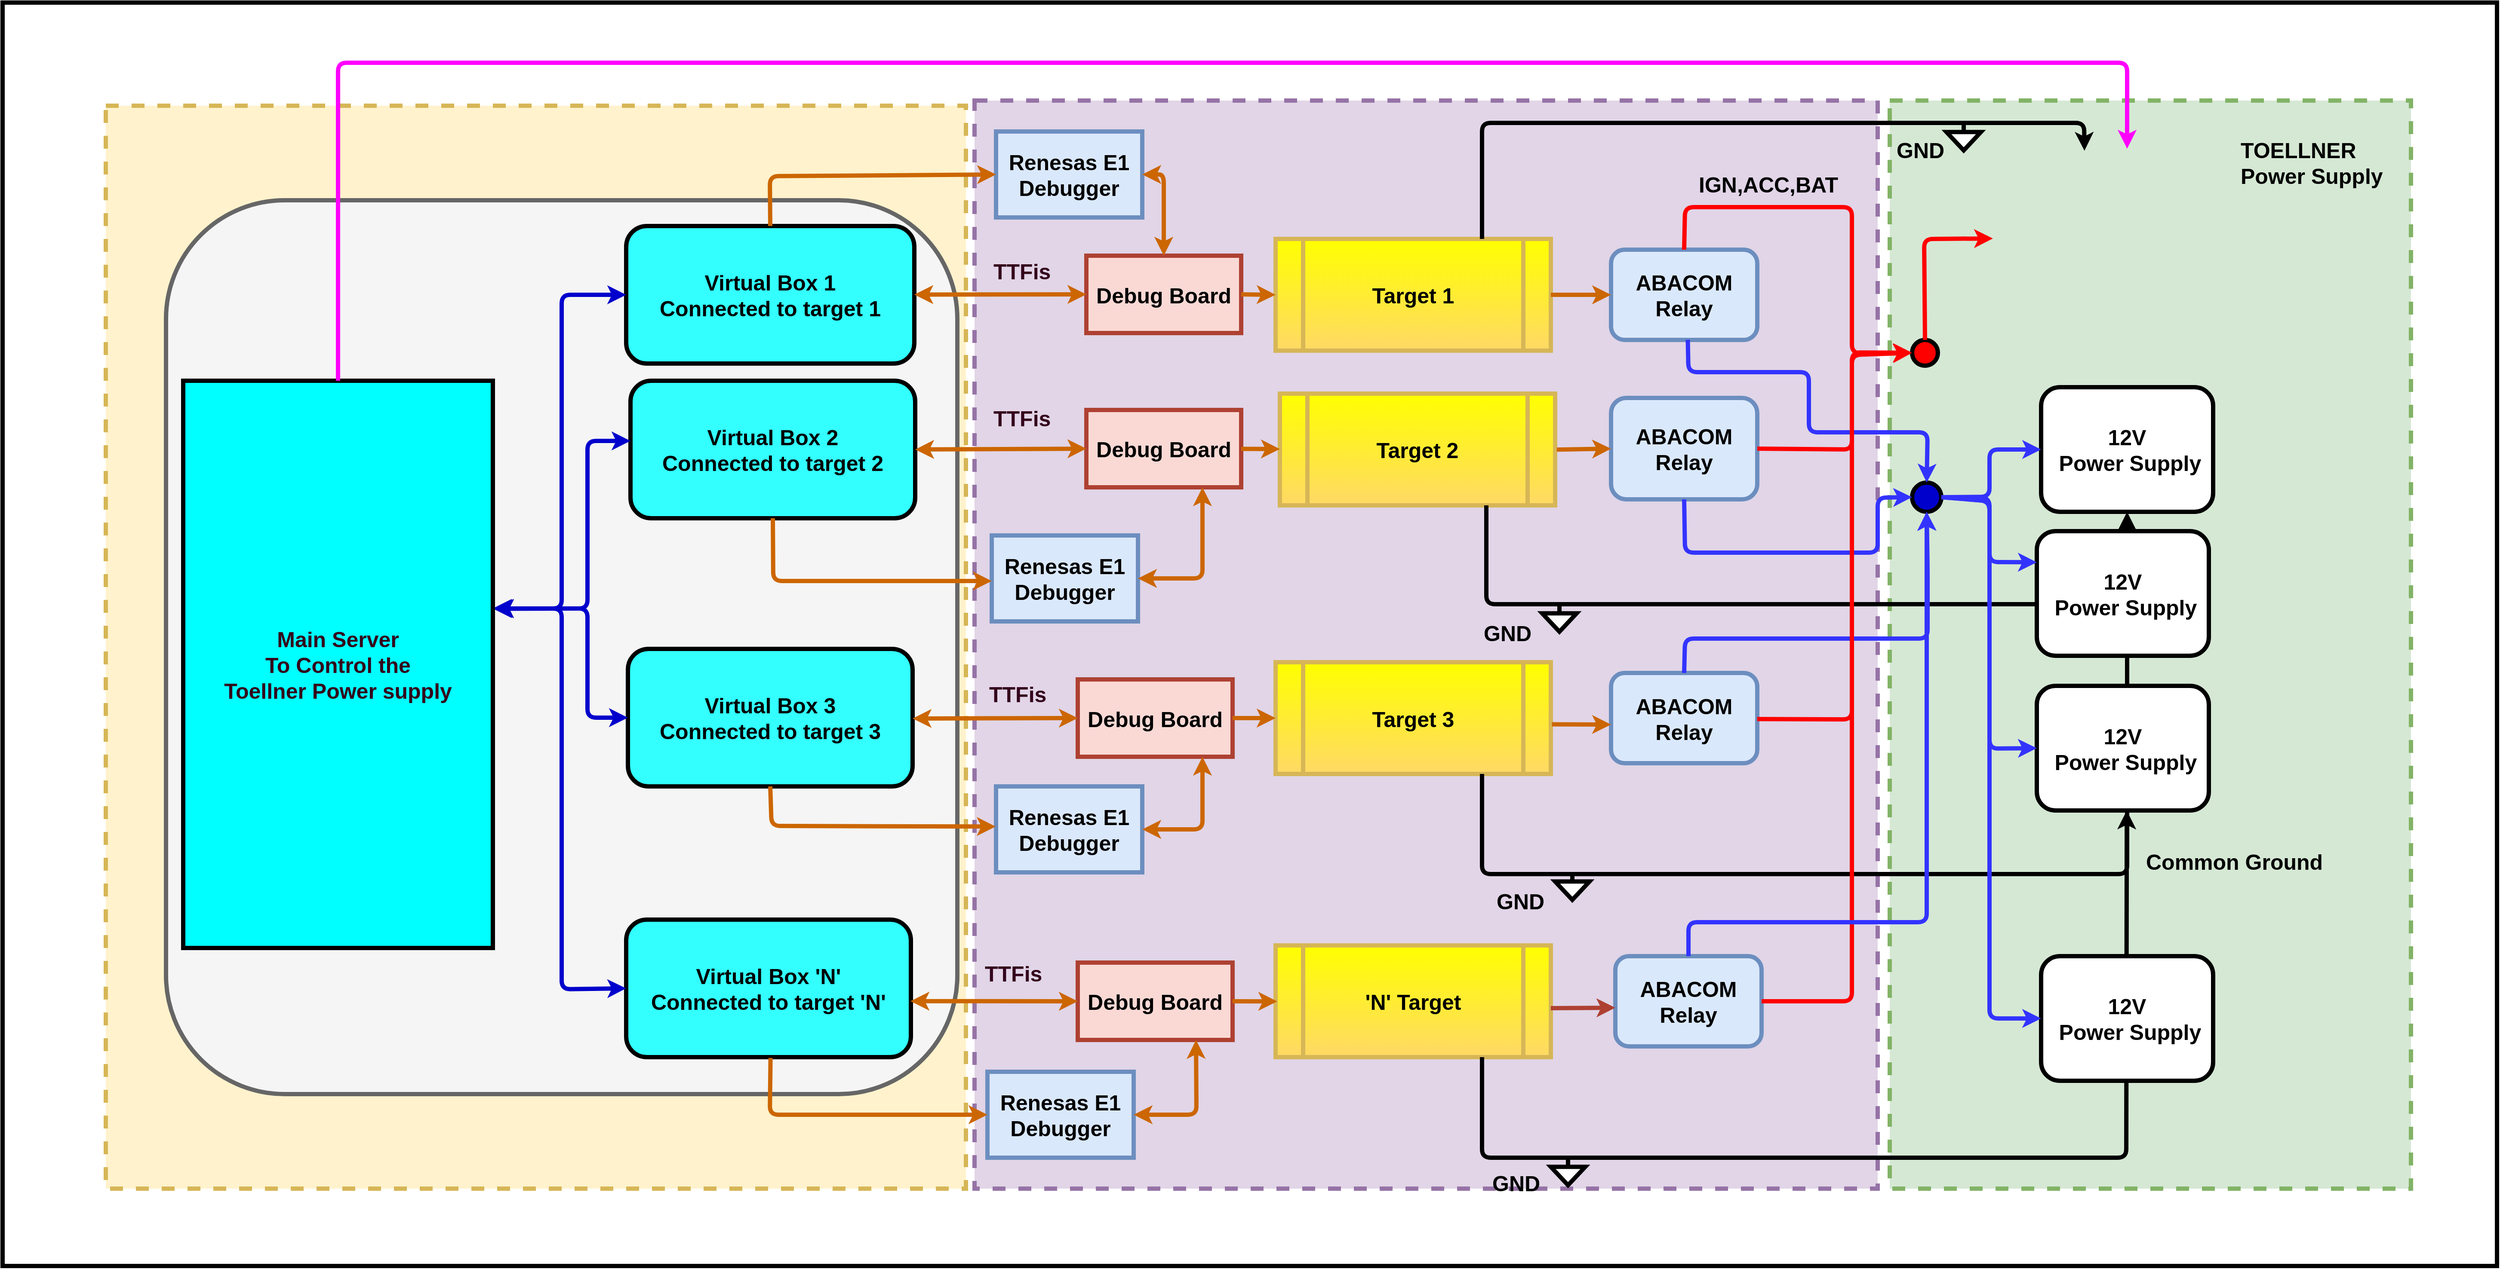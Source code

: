 <mxfile version="12.8.5" type="github"><diagram id="02fAPsdJdPxpbcAXxYlI" name="Page-1"><mxGraphModel dx="4666" dy="2583" grid="1" gridSize="10" guides="1" tooltips="1" connect="1" arrows="1" fold="1" page="1" pageScale="1" pageWidth="850" pageHeight="1100" math="0" shadow="0"><root><mxCell id="0"/><mxCell id="1" parent="0"/><mxCell id="VCTh-uDd8C6AU_nKBhuK-1" value="" style="rounded=0;whiteSpace=wrap;html=1;strokeColor=#000000;strokeWidth=5;" vertex="1" parent="1"><mxGeometry x="-1500" y="-240" width="2900" height="1470" as="geometry"/></mxCell><mxCell id="VCTh-uDd8C6AU_nKBhuK-2" value="" style="rounded=0;whiteSpace=wrap;html=1;dashed=1;strokeColor=#82b366;strokeWidth=5;fillColor=#d5e8d4;" vertex="1" parent="1"><mxGeometry x="694" y="-126" width="606" height="1266" as="geometry"/></mxCell><mxCell id="VCTh-uDd8C6AU_nKBhuK-3" value="" style="rounded=0;whiteSpace=wrap;html=1;dashed=1;strokeColor=#9673a6;strokeWidth=5;fillColor=#e1d5e7;" vertex="1" parent="1"><mxGeometry x="-370" y="-126" width="1050" height="1266" as="geometry"/></mxCell><mxCell id="VCTh-uDd8C6AU_nKBhuK-4" value="" style="rounded=0;whiteSpace=wrap;html=1;dashed=1;strokeWidth=5;strokeColor=#d6b656;fillColor=#fff2cc;" vertex="1" parent="1"><mxGeometry x="-1380" y="-120" width="1000" height="1260" as="geometry"/></mxCell><mxCell id="VCTh-uDd8C6AU_nKBhuK-5" value="" style="rounded=1;whiteSpace=wrap;html=1;strokeWidth=5;fontStyle=1;fillColor=#f5f5f5;strokeColor=#666666;" vertex="1" parent="1"><mxGeometry x="-1310" y="-10" width="920" height="1040" as="geometry"/></mxCell><mxCell id="VCTh-uDd8C6AU_nKBhuK-6" value="&lt;font style=&quot;font-size: 25px&quot;&gt;&lt;span&gt;&lt;font&gt;Virtual Box&lt;/font&gt;&lt;/span&gt; 1 &lt;br&gt;Connected to target 1&lt;br&gt;&lt;/font&gt;" style="rounded=1;whiteSpace=wrap;html=1;strokeWidth=5;fontStyle=1;fillColor=#33FFFF;" vertex="1" parent="1"><mxGeometry x="-775" y="20" width="335" height="160" as="geometry"/></mxCell><mxCell id="VCTh-uDd8C6AU_nKBhuK-7" value="&lt;font style=&quot;font-size: 25px&quot;&gt;&lt;span&gt;&lt;font&gt;Virtual Box&lt;/font&gt;&lt;/span&gt; 2&lt;br&gt;Connected to target 2&lt;br&gt;&lt;/font&gt;" style="rounded=1;whiteSpace=wrap;html=1;strokeWidth=5;fontStyle=1;fillColor=#33FFFF;" vertex="1" parent="1"><mxGeometry x="-770" y="200" width="331" height="160" as="geometry"/></mxCell><mxCell id="VCTh-uDd8C6AU_nKBhuK-8" value="&lt;font style=&quot;font-size: 25px&quot;&gt;Target 1&lt;br&gt;&lt;/font&gt;" style="shape=process;whiteSpace=wrap;html=1;backgroundOutline=1;strokeWidth=5;fontStyle=1;fillColor=#FFFF00;strokeColor=#d6b656;gradientColor=#ffd966;" vertex="1" parent="1"><mxGeometry x="-20" y="35" width="320" height="130" as="geometry"/></mxCell><mxCell id="VCTh-uDd8C6AU_nKBhuK-9" value="&lt;font style=&quot;font-size: 25px&quot;&gt;Target 2&lt;br&gt;&lt;/font&gt;" style="shape=process;whiteSpace=wrap;html=1;backgroundOutline=1;strokeWidth=5;fontStyle=1;fillColor=#FFFF00;strokeColor=#d6b656;gradientColor=#ffd966;" vertex="1" parent="1"><mxGeometry x="-15" y="215" width="320" height="130" as="geometry"/></mxCell><mxCell id="VCTh-uDd8C6AU_nKBhuK-10" value="&lt;font style=&quot;font-size: 25px;&quot;&gt;Debug Board&lt;br&gt;&lt;/font&gt;" style="rounded=0;whiteSpace=wrap;html=1;strokeWidth=5;fontStyle=1;fillColor=#fad9d5;strokeColor=#ae4132;" vertex="1" parent="1"><mxGeometry x="-240" y="54.5" width="180" height="90" as="geometry"/></mxCell><mxCell id="VCTh-uDd8C6AU_nKBhuK-11" value="&lt;font style=&quot;font-size: 25px;&quot;&gt;Debug Board&lt;br&gt;&lt;/font&gt;" style="rounded=0;whiteSpace=wrap;html=1;strokeWidth=5;fontStyle=1;fillColor=#fad9d5;strokeColor=#ae4132;" vertex="1" parent="1"><mxGeometry x="-240" y="234" width="180" height="90" as="geometry"/></mxCell><mxCell id="VCTh-uDd8C6AU_nKBhuK-12" value="&lt;font style=&quot;font-size: 25px;&quot;&gt;12V&lt;br&gt;&amp;nbsp;Power Supply&lt;br&gt;&lt;/font&gt;" style="rounded=1;whiteSpace=wrap;html=1;strokeWidth=5;fontStyle=1" vertex="1" parent="1"><mxGeometry x="870" y="207.5" width="200" height="145" as="geometry"/></mxCell><mxCell id="VCTh-uDd8C6AU_nKBhuK-13" value="&lt;div style=&quot;font-size: 25px&quot;&gt;&lt;font style=&quot;font-size: 25px&quot;&gt;Renesas E1&lt;/font&gt;&lt;/div&gt;&lt;div style=&quot;font-size: 25px&quot;&gt;&lt;font style=&quot;font-size: 25px&quot;&gt;Debugger&lt;br&gt;&lt;/font&gt;&lt;/div&gt;" style="rounded=0;whiteSpace=wrap;html=1;strokeWidth=5;fontStyle=1;fillColor=#dae8fc;strokeColor=#6c8ebf;" vertex="1" parent="1"><mxGeometry x="-345" y="-90" width="170" height="100" as="geometry"/></mxCell><mxCell id="VCTh-uDd8C6AU_nKBhuK-14" value="&lt;div style=&quot;font-size: 25px&quot;&gt;&lt;font style=&quot;font-size: 25px&quot;&gt;ABACOM &lt;br&gt;&lt;/font&gt;&lt;/div&gt;&lt;div style=&quot;font-size: 25px&quot;&gt;&lt;font style=&quot;font-size: 25px&quot;&gt;Relay&lt;br&gt;&lt;/font&gt;&lt;/div&gt;" style="rounded=1;whiteSpace=wrap;html=1;strokeWidth=5;fontStyle=1;fillColor=#dae8fc;strokeColor=#6c8ebf;" vertex="1" parent="1"><mxGeometry x="370" y="47.5" width="170" height="105" as="geometry"/></mxCell><mxCell id="VCTh-uDd8C6AU_nKBhuK-15" value="&lt;div style=&quot;font-size: 25px&quot;&gt;&lt;font style=&quot;font-size: 25px&quot;&gt;ABACOM &lt;br&gt;&lt;/font&gt;&lt;/div&gt;&lt;div style=&quot;font-size: 25px&quot;&gt;&lt;font style=&quot;font-size: 25px&quot;&gt;Relay&lt;br&gt;&lt;/font&gt;&lt;/div&gt;" style="rounded=1;whiteSpace=wrap;html=1;strokeWidth=5;fontStyle=1;fillColor=#dae8fc;strokeColor=#6c8ebf;" vertex="1" parent="1"><mxGeometry x="370" y="220" width="170" height="118" as="geometry"/></mxCell><mxCell id="VCTh-uDd8C6AU_nKBhuK-16" value="" style="endArrow=classic;html=1;exitX=1;exitY=0.5;entryX=0;entryY=0.5;strokeWidth=5;fontStyle=1;strokeColor=#CC6600;" edge="1" parent="1" source="VCTh-uDd8C6AU_nKBhuK-10" target="VCTh-uDd8C6AU_nKBhuK-8"><mxGeometry width="50" height="50" relative="1" as="geometry"><mxPoint x="110" y="600" as="sourcePoint"/><mxPoint x="160" y="550" as="targetPoint"/></mxGeometry></mxCell><mxCell id="VCTh-uDd8C6AU_nKBhuK-17" value="" style="endArrow=classic;html=1;strokeWidth=5;fontStyle=1;strokeColor=#CC6600;" edge="1" parent="1" source="VCTh-uDd8C6AU_nKBhuK-11" target="VCTh-uDd8C6AU_nKBhuK-9"><mxGeometry width="50" height="50" relative="1" as="geometry"><mxPoint x="-160" y="330" as="sourcePoint"/><mxPoint x="-89.289" y="280" as="targetPoint"/></mxGeometry></mxCell><mxCell id="VCTh-uDd8C6AU_nKBhuK-18" value="" style="endArrow=classic;html=1;exitX=0.5;exitY=0;strokeWidth=5;fontStyle=1;strokeColor=#FF0000;entryX=0;entryY=0.5;" edge="1" parent="1" source="VCTh-uDd8C6AU_nKBhuK-14" target="VCTh-uDd8C6AU_nKBhuK-48"><mxGeometry width="50" height="50" relative="1" as="geometry"><mxPoint x="520" y="-60" as="sourcePoint"/><mxPoint x="700" as="targetPoint"/><Array as="points"><mxPoint x="456" y="-2"/><mxPoint x="650" y="-2"/><mxPoint x="650" y="168"/></Array></mxGeometry></mxCell><mxCell id="VCTh-uDd8C6AU_nKBhuK-19" value="&lt;font style=&quot;font-size: 25px;&quot;&gt;IGN,ACC,BAT&lt;/font&gt;" style="text;html=1;strokeWidth=5;fontStyle=1" vertex="1" parent="1"><mxGeometry x="470" y="-50" width="180" height="30" as="geometry"/></mxCell><mxCell id="VCTh-uDd8C6AU_nKBhuK-20" value="" style="endArrow=classic;html=1;exitX=1;exitY=0.5;entryX=0;entryY=0.5;strokeWidth=5;fontStyle=1;strokeColor=#FF0000;" edge="1" parent="1" source="VCTh-uDd8C6AU_nKBhuK-15" target="VCTh-uDd8C6AU_nKBhuK-48"><mxGeometry width="50" height="50" relative="1" as="geometry"><mxPoint x="760" y="600" as="sourcePoint"/><mxPoint x="810" y="550" as="targetPoint"/><Array as="points"><mxPoint x="650" y="280"/><mxPoint x="650" y="168"/></Array></mxGeometry></mxCell><mxCell id="VCTh-uDd8C6AU_nKBhuK-21" value="" style="endArrow=classic;html=1;exitX=0.75;exitY=1;entryX=0.5;entryY=1;strokeWidth=5;fontStyle=1" edge="1" parent="1" source="VCTh-uDd8C6AU_nKBhuK-9" target="VCTh-uDd8C6AU_nKBhuK-12"><mxGeometry width="50" height="50" relative="1" as="geometry"><mxPoint x="530" y="650" as="sourcePoint"/><mxPoint x="580" y="600" as="targetPoint"/><Array as="points"><mxPoint x="225" y="460"/><mxPoint x="970" y="460"/></Array></mxGeometry></mxCell><mxCell id="VCTh-uDd8C6AU_nKBhuK-22" value="" style="endArrow=classic;html=1;exitX=0.75;exitY=0;entryX=0.372;entryY=0.002;strokeWidth=5;fontStyle=1;entryPerimeter=0;" edge="1" parent="1" source="VCTh-uDd8C6AU_nKBhuK-8"><mxGeometry width="50" height="50" relative="1" as="geometry"><mxPoint x="340" y="-120" as="sourcePoint"/><mxPoint x="920.392" y="-67.59" as="targetPoint"/><Array as="points"><mxPoint x="220" y="-100"/><mxPoint x="920" y="-100"/></Array></mxGeometry></mxCell><mxCell id="VCTh-uDd8C6AU_nKBhuK-25" value="&lt;font style=&quot;font-size: 25px&quot;&gt;&lt;span&gt;&lt;font style=&quot;font-size: 25px&quot;&gt;Common Ground &lt;/font&gt;&lt;/span&gt;&lt;/font&gt;" style="text;html=1;resizable=0;points=[];autosize=1;align=left;verticalAlign=top;spacingTop=-4;fontStyle=1" vertex="1" parent="1"><mxGeometry x="990" y="742" width="220" height="20" as="geometry"/></mxCell><mxCell id="VCTh-uDd8C6AU_nKBhuK-26" value="" style="verticalLabelPosition=bottom;shadow=0;dashed=0;align=center;fillColor=#ffffff;html=1;verticalAlign=top;strokeWidth=5;shape=mxgraph.electrical.signal_sources.signal_ground;glass=0;comic=0;fontSize=50;fontStyle=1" vertex="1" parent="1"><mxGeometry x="290" y="460" width="40" height="32" as="geometry"/></mxCell><mxCell id="VCTh-uDd8C6AU_nKBhuK-27" value="" style="verticalLabelPosition=bottom;shadow=0;dashed=0;align=center;fillColor=#ffffff;html=1;verticalAlign=top;strokeWidth=5;shape=mxgraph.electrical.signal_sources.signal_ground;glass=0;comic=0;fontSize=50;fontStyle=1" vertex="1" parent="1"><mxGeometry x="760" y="-100" width="40" height="32" as="geometry"/></mxCell><mxCell id="VCTh-uDd8C6AU_nKBhuK-28" value="&lt;span&gt;&lt;font style=&quot;font-size: 25px&quot; color=&quot;#00000&quot;&gt;GND&lt;/font&gt;&lt;/span&gt;" style="text;html=1;resizable=0;points=[];autosize=1;align=left;verticalAlign=top;spacingTop=-4;fontColor=#33001A;fontStyle=1" vertex="1" parent="1"><mxGeometry x="905" y="466" width="70" height="20" as="geometry"/></mxCell><mxCell id="VCTh-uDd8C6AU_nKBhuK-29" value="&lt;span&gt;&lt;font style=&quot;font-size: 25px&quot; color=&quot;#00000&quot;&gt;GND&lt;/font&gt;&lt;/span&gt;" style="text;html=1;resizable=0;points=[];autosize=1;align=left;verticalAlign=top;spacingTop=-4;fontColor=#33001A;fontStyle=1" vertex="1" parent="1"><mxGeometry x="700" y="-86" width="70" height="20" as="geometry"/></mxCell><mxCell id="VCTh-uDd8C6AU_nKBhuK-30" value="" style="endArrow=classic;html=1;strokeColor=#CC6600;strokeWidth=5;fontColor=#33001A;exitX=0.5;exitY=0;fontStyle=1;entryX=0;entryY=0.5;" edge="1" parent="1" source="VCTh-uDd8C6AU_nKBhuK-6" target="VCTh-uDd8C6AU_nKBhuK-13"><mxGeometry width="50" height="50" relative="1" as="geometry"><mxPoint x="-220" y="-40" as="sourcePoint"/><mxPoint x="-380" y="-40" as="targetPoint"/><Array as="points"><mxPoint x="-608" y="-38"/></Array></mxGeometry></mxCell><mxCell id="VCTh-uDd8C6AU_nKBhuK-31" value="" style="endArrow=classic;html=1;strokeColor=#CC6600;strokeWidth=5;fontColor=#33001A;exitX=1;exitY=0.5;entryX=0;entryY=0.5;fontStyle=1" edge="1" parent="1" source="VCTh-uDd8C6AU_nKBhuK-8" target="VCTh-uDd8C6AU_nKBhuK-14"><mxGeometry width="50" height="50" relative="1" as="geometry"><mxPoint x="220" as="sourcePoint"/><mxPoint x="270" y="-50" as="targetPoint"/><Array as="points"/></mxGeometry></mxCell><mxCell id="VCTh-uDd8C6AU_nKBhuK-32" value="" style="endArrow=classic;startArrow=classic;html=1;strokeColor=#CC6600;strokeWidth=5;fontColor=#33001A;entryX=0;entryY=0.5;fontStyle=1" edge="1" parent="1" source="VCTh-uDd8C6AU_nKBhuK-6" target="VCTh-uDd8C6AU_nKBhuK-10"><mxGeometry width="50" height="50" relative="1" as="geometry"><mxPoint x="-440" y="150" as="sourcePoint"/><mxPoint x="-369.289" y="100" as="targetPoint"/></mxGeometry></mxCell><mxCell id="VCTh-uDd8C6AU_nKBhuK-33" value="" style="endArrow=classic;startArrow=classic;html=1;strokeColor=#CC6600;strokeWidth=5;fontColor=#33001A;exitX=1;exitY=0.5;entryX=0;entryY=0.5;fontStyle=1" edge="1" parent="1" source="VCTh-uDd8C6AU_nKBhuK-7" target="VCTh-uDd8C6AU_nKBhuK-11"><mxGeometry width="50" height="50" relative="1" as="geometry"><mxPoint x="-410" y="320" as="sourcePoint"/><mxPoint x="-360" y="270" as="targetPoint"/></mxGeometry></mxCell><mxCell id="VCTh-uDd8C6AU_nKBhuK-34" value="&lt;div&gt;&lt;font style=&quot;font-size: 25px&quot;&gt;Renesas E1&lt;/font&gt;&lt;/div&gt;&lt;div&gt;&lt;font style=&quot;font-size: 25px&quot;&gt;Debugger&lt;br&gt;&lt;/font&gt;&lt;/div&gt;" style="rounded=0;whiteSpace=wrap;html=1;strokeWidth=5;fontStyle=1;fillColor=#dae8fc;strokeColor=#6c8ebf;" vertex="1" parent="1"><mxGeometry x="-350" y="380" width="170" height="100" as="geometry"/></mxCell><mxCell id="VCTh-uDd8C6AU_nKBhuK-35" value="" style="endArrow=classic;html=1;strokeColor=#CC6600;strokeWidth=5;fontColor=#33001A;exitX=0.5;exitY=1;fontStyle=1;" edge="1" parent="1" source="VCTh-uDd8C6AU_nKBhuK-7"><mxGeometry width="50" height="50" relative="1" as="geometry"><mxPoint x="-604.5" y="490.333" as="sourcePoint"/><mxPoint x="-350" y="433" as="targetPoint"/><Array as="points"><mxPoint x="-604" y="433"/></Array></mxGeometry></mxCell><mxCell id="VCTh-uDd8C6AU_nKBhuK-36" value="" style="endArrow=classic;html=1;strokeColor=#CC6600;strokeWidth=5;fontColor=#33001A;entryX=0;entryY=0.5;exitX=1.006;exitY=0.501;exitPerimeter=0;fontStyle=1" edge="1" parent="1" source="VCTh-uDd8C6AU_nKBhuK-9" target="VCTh-uDd8C6AU_nKBhuK-15"><mxGeometry width="50" height="50" relative="1" as="geometry"><mxPoint x="310" y="280" as="sourcePoint"/><mxPoint x="373.833" y="570.333" as="targetPoint"/><Array as="points"/></mxGeometry></mxCell><mxCell id="VCTh-uDd8C6AU_nKBhuK-37" value="" style="endArrow=classic;startArrow=classic;html=1;strokeColor=#0000CC;strokeWidth=5;fontColor=#33001A;entryX=0;entryY=0.5;fontStyle=1;" edge="1" parent="1" target="VCTh-uDd8C6AU_nKBhuK-6"><mxGeometry width="50" height="50" relative="1" as="geometry"><mxPoint x="-930" y="465" as="sourcePoint"/><mxPoint x="-790" y="70" as="targetPoint"/><Array as="points"><mxPoint x="-850" y="465"/><mxPoint x="-850" y="100"/></Array></mxGeometry></mxCell><mxCell id="VCTh-uDd8C6AU_nKBhuK-38" value="" style="endArrow=classic;startArrow=classic;html=1;strokeColor=#0000CC;strokeWidth=5;fontColor=#33001A;fontStyle=1" edge="1" parent="1"><mxGeometry width="50" height="50" relative="1" as="geometry"><mxPoint x="-930" y="465" as="sourcePoint"/><mxPoint x="-770" y="270" as="targetPoint"/><Array as="points"><mxPoint x="-820" y="465"/><mxPoint x="-820" y="270"/></Array></mxGeometry></mxCell><mxCell id="VCTh-uDd8C6AU_nKBhuK-39" value="&lt;div style=&quot;font-size: 25px&quot; align=&quot;center&quot;&gt;&lt;span style=&quot;font-size: 25px&quot;&gt;&lt;font style=&quot;font-size: 25px&quot;&gt;Main Server&lt;br style=&quot;font-size: 25px&quot;&gt;&lt;/font&gt;&lt;/span&gt;&lt;/div&gt;&lt;span&gt;&lt;font&gt;To Control the &lt;br&gt;Toellner Power supply&lt;/font&gt;&lt;/span&gt;" style="rounded=0;whiteSpace=wrap;html=1;strokeWidth=5;fillColor=#00FFFF;fontColor=#33001A;fontSize=25;fontStyle=1" vertex="1" parent="1"><mxGeometry x="-1290" y="200" width="360" height="660" as="geometry"/></mxCell><mxCell id="VCTh-uDd8C6AU_nKBhuK-40" value="&lt;font style=&quot;font-size: 25px&quot;&gt;Target 3&lt;br&gt;&lt;/font&gt;" style="shape=process;whiteSpace=wrap;html=1;backgroundOutline=1;strokeWidth=5;fontStyle=1;fillColor=#FFFF00;strokeColor=#d6b656;gradientColor=#ffd966;" vertex="1" parent="1"><mxGeometry x="-20" y="527.5" width="320" height="130" as="geometry"/></mxCell><mxCell id="VCTh-uDd8C6AU_nKBhuK-41" value="&lt;font style=&quot;font-size: 25px;&quot;&gt;Debug Board&lt;br&gt;&lt;/font&gt;" style="rounded=0;whiteSpace=wrap;html=1;strokeWidth=5;fontStyle=1;fillColor=#fad9d5;strokeColor=#ae4132;" vertex="1" parent="1"><mxGeometry x="-250" y="547.5" width="180" height="90" as="geometry"/></mxCell><mxCell id="VCTh-uDd8C6AU_nKBhuK-42" value="&lt;div style=&quot;font-size: 25px&quot;&gt;&lt;font style=&quot;font-size: 25px&quot;&gt;ABACOM &lt;br&gt;&lt;/font&gt;&lt;/div&gt;&lt;div style=&quot;font-size: 25px&quot;&gt;&lt;font style=&quot;font-size: 25px&quot;&gt;Relay&lt;br&gt;&lt;/font&gt;&lt;/div&gt;" style="rounded=1;whiteSpace=wrap;html=1;strokeWidth=5;fontStyle=1;fillColor=#dae8fc;strokeColor=#6c8ebf;" vertex="1" parent="1"><mxGeometry x="370" y="540" width="170" height="105" as="geometry"/></mxCell><mxCell id="VCTh-uDd8C6AU_nKBhuK-43" value="&lt;div style=&quot;font-size: 25px&quot;&gt;&lt;font style=&quot;font-size: 25px&quot;&gt;Renesas E1&lt;/font&gt;&lt;/div&gt;&lt;div style=&quot;font-size: 25px&quot;&gt;&lt;font style=&quot;font-size: 25px&quot;&gt;Debugger&lt;br&gt;&lt;/font&gt;&lt;/div&gt;" style="rounded=0;whiteSpace=wrap;html=1;strokeWidth=5;fontStyle=1;fillColor=#dae8fc;strokeColor=#6c8ebf;" vertex="1" parent="1"><mxGeometry x="-345" y="672" width="170" height="100" as="geometry"/></mxCell><mxCell id="VCTh-uDd8C6AU_nKBhuK-44" value="" style="endArrow=classic;html=1;strokeWidth=5;fontStyle=1;strokeColor=#CC6600;exitX=1;exitY=0.5;entryX=0;entryY=0.5;" edge="1" parent="1" source="VCTh-uDd8C6AU_nKBhuK-41" target="VCTh-uDd8C6AU_nKBhuK-40"><mxGeometry width="50" height="50" relative="1" as="geometry"><mxPoint x="-150" y="290.0" as="sourcePoint"/><mxPoint x="-79.289" y="290.0" as="targetPoint"/></mxGeometry></mxCell><mxCell id="VCTh-uDd8C6AU_nKBhuK-45" value="" style="endArrow=classic;html=1;strokeColor=#CC6600;strokeWidth=5;fontColor=#33001A;entryX=0;entryY=0.5;exitX=1.004;exitY=0.556;exitPerimeter=0;fontStyle=1" edge="1" parent="1" source="VCTh-uDd8C6AU_nKBhuK-40"><mxGeometry width="50" height="50" relative="1" as="geometry"><mxPoint x="230" y="600" as="sourcePoint"/><mxPoint x="370" y="600" as="targetPoint"/><Array as="points"/></mxGeometry></mxCell><mxCell id="VCTh-uDd8C6AU_nKBhuK-46" value="" style="endArrow=classic;html=1;exitX=1;exitY=0.5;entryX=0;entryY=0.5;strokeWidth=5;fontStyle=1;strokeColor=#FF0000;" edge="1" parent="1" target="VCTh-uDd8C6AU_nKBhuK-48"><mxGeometry width="50" height="50" relative="1" as="geometry"><mxPoint x="539.857" y="593.571" as="sourcePoint"/><mxPoint x="869.857" y="593.571" as="targetPoint"/><Array as="points"><mxPoint x="650" y="594"/><mxPoint x="650" y="170"/></Array></mxGeometry></mxCell><mxCell id="VCTh-uDd8C6AU_nKBhuK-47" value="" style="endArrow=classic;html=1;exitX=0.75;exitY=1;strokeWidth=5;fontStyle=1" edge="1" parent="1" source="VCTh-uDd8C6AU_nKBhuK-40"><mxGeometry width="50" height="50" relative="1" as="geometry"><mxPoint x="149.857" y="659.286" as="sourcePoint"/><mxPoint x="970" y="360" as="targetPoint"/><Array as="points"><mxPoint x="220" y="774"/><mxPoint x="970" y="774"/></Array></mxGeometry></mxCell><mxCell id="VCTh-uDd8C6AU_nKBhuK-48" value="" style="ellipse;whiteSpace=wrap;html=1;aspect=fixed;strokeWidth=5;fillColor=#FF0000;fontSize=25;fontColor=#33001A;fontStyle=1" vertex="1" parent="1"><mxGeometry x="720" y="152.5" width="30" height="30" as="geometry"/></mxCell><mxCell id="VCTh-uDd8C6AU_nKBhuK-49" value="" style="endArrow=classic;html=1;strokeColor=#FF0000;strokeWidth=5;fontSize=25;fontColor=#33001A;exitX=0.5;exitY=0;entryX=0;entryY=0.5;fontStyle=1" edge="1" parent="1" source="VCTh-uDd8C6AU_nKBhuK-48"><mxGeometry width="50" height="50" relative="1" as="geometry"><mxPoint x="760" y="110" as="sourcePoint"/><mxPoint x="814" y="34.5" as="targetPoint"/><Array as="points"><mxPoint x="734" y="35"/></Array></mxGeometry></mxCell><mxCell id="VCTh-uDd8C6AU_nKBhuK-50" value="&lt;font style=&quot;font-size: 25px;&quot;&gt;12V&lt;br&gt;&amp;nbsp;Power Supply&lt;br&gt;&lt;/font&gt;" style="rounded=1;whiteSpace=wrap;html=1;strokeWidth=5;fontStyle=1" vertex="1" parent="1"><mxGeometry x="865" y="375" width="200" height="145" as="geometry"/></mxCell><mxCell id="VCTh-uDd8C6AU_nKBhuK-51" value="&lt;font style=&quot;font-size: 25px;&quot;&gt;12V&lt;br&gt;&amp;nbsp;Power Supply&lt;br&gt;&lt;/font&gt;" style="rounded=1;whiteSpace=wrap;html=1;strokeWidth=5;fontStyle=1" vertex="1" parent="1"><mxGeometry x="865" y="555" width="200" height="145" as="geometry"/></mxCell><mxCell id="VCTh-uDd8C6AU_nKBhuK-52" value="" style="ellipse;whiteSpace=wrap;html=1;aspect=fixed;strokeWidth=5;fillColor=#0000CC;fontSize=25;fontColor=#33001A;fontStyle=1" vertex="1" parent="1"><mxGeometry x="720" y="318.5" width="34" height="34" as="geometry"/></mxCell><mxCell id="VCTh-uDd8C6AU_nKBhuK-53" value="" style="endArrow=classic;html=1;strokeColor=#3333FF;strokeWidth=5;fontSize=25;fontColor=#33001A;exitX=0.5;exitY=1;entryX=0;entryY=0.5;fontStyle=1" edge="1" parent="1" source="VCTh-uDd8C6AU_nKBhuK-15" target="VCTh-uDd8C6AU_nKBhuK-52"><mxGeometry width="50" height="50" relative="1" as="geometry"><mxPoint x="500" y="440" as="sourcePoint"/><mxPoint x="550" y="390" as="targetPoint"/><Array as="points"><mxPoint x="456" y="400"/><mxPoint x="680" y="400"/><mxPoint x="680" y="336"/></Array></mxGeometry></mxCell><mxCell id="VCTh-uDd8C6AU_nKBhuK-54" value="" style="endArrow=classic;html=1;strokeColor=#3333FF;strokeWidth=5;fontSize=25;fontColor=#33001A;exitX=0.525;exitY=0.998;entryX=0.5;entryY=0;exitPerimeter=0;fontStyle=1" edge="1" parent="1" source="VCTh-uDd8C6AU_nKBhuK-14" target="VCTh-uDd8C6AU_nKBhuK-52"><mxGeometry width="50" height="50" relative="1" as="geometry"><mxPoint x="560" y="220" as="sourcePoint"/><mxPoint x="610" y="170" as="targetPoint"/><Array as="points"><mxPoint x="460" y="190"/><mxPoint x="600" y="190"/><mxPoint x="600" y="260"/><mxPoint x="738" y="260"/></Array></mxGeometry></mxCell><mxCell id="VCTh-uDd8C6AU_nKBhuK-55" value="" style="endArrow=classic;html=1;strokeColor=#3333FF;strokeWidth=5;fontSize=25;fontColor=#33001A;exitX=0.5;exitY=0;entryX=0.5;entryY=1;fontStyle=1" edge="1" parent="1" source="VCTh-uDd8C6AU_nKBhuK-42" target="VCTh-uDd8C6AU_nKBhuK-52"><mxGeometry width="50" height="50" relative="1" as="geometry"><mxPoint x="770" y="450" as="sourcePoint"/><mxPoint x="820" y="400" as="targetPoint"/><Array as="points"><mxPoint x="456" y="500"/><mxPoint x="738" y="500"/><mxPoint x="738" y="420"/></Array></mxGeometry></mxCell><mxCell id="VCTh-uDd8C6AU_nKBhuK-56" value="" style="endArrow=classic;html=1;strokeColor=#3333FF;strokeWidth=5;fontSize=25;fontColor=#33001A;exitX=1;exitY=0.5;entryX=0;entryY=0.5;fontStyle=1" edge="1" parent="1" source="VCTh-uDd8C6AU_nKBhuK-52" target="VCTh-uDd8C6AU_nKBhuK-12"><mxGeometry width="50" height="50" relative="1" as="geometry"><mxPoint x="800" y="370" as="sourcePoint"/><mxPoint x="850" y="320" as="targetPoint"/><Array as="points"><mxPoint x="810" y="335"/><mxPoint x="810" y="280"/></Array></mxGeometry></mxCell><mxCell id="VCTh-uDd8C6AU_nKBhuK-57" value="" style="endArrow=classic;html=1;strokeColor=#3333FF;strokeWidth=5;fontSize=25;fontColor=#33001A;exitX=1;exitY=0.5;entryX=0;entryY=0.25;fontStyle=1" edge="1" parent="1" source="VCTh-uDd8C6AU_nKBhuK-52" target="VCTh-uDd8C6AU_nKBhuK-50"><mxGeometry width="50" height="50" relative="1" as="geometry"><mxPoint x="790" y="430" as="sourcePoint"/><mxPoint x="840" y="380" as="targetPoint"/><Array as="points"><mxPoint x="810" y="336"/><mxPoint x="810" y="411"/></Array></mxGeometry></mxCell><mxCell id="VCTh-uDd8C6AU_nKBhuK-58" value="" style="endArrow=classic;html=1;strokeColor=#3333FF;strokeWidth=5;fontSize=25;fontColor=#33001A;exitX=1;exitY=0.5;entryX=0;entryY=0.5;fontStyle=1" edge="1" parent="1" source="VCTh-uDd8C6AU_nKBhuK-52" target="VCTh-uDd8C6AU_nKBhuK-51"><mxGeometry width="50" height="50" relative="1" as="geometry"><mxPoint x="780" y="440" as="sourcePoint"/><mxPoint x="830" y="390" as="targetPoint"/><Array as="points"><mxPoint x="810" y="340"/><mxPoint x="810" y="628"/></Array></mxGeometry></mxCell><mxCell id="VCTh-uDd8C6AU_nKBhuK-60" value="&lt;div&gt;&lt;span&gt;&lt;font style=&quot;font-size: 25px&quot;&gt;TOELLNER &lt;br&gt;&lt;/font&gt;&lt;/span&gt;&lt;/div&gt;&lt;div&gt;&lt;span&gt;&lt;font style=&quot;font-size: 25px&quot;&gt;Power Supply&lt;/font&gt;&lt;/span&gt;&lt;/div&gt;" style="text;html=1;fontStyle=1" vertex="1" parent="1"><mxGeometry x="1100" y="-90" width="180" height="110" as="geometry"/></mxCell><mxCell id="VCTh-uDd8C6AU_nKBhuK-61" value="&lt;span&gt;&lt;font style=&quot;font-size: 25px&quot; color=&quot;#00000&quot;&gt;GND&lt;/font&gt;&lt;/span&gt;" style="text;html=1;resizable=0;points=[];autosize=1;align=left;verticalAlign=top;spacingTop=-4;fontColor=#33001A;fontStyle=1" vertex="1" parent="1"><mxGeometry x="220" y="476.071" width="70" height="20" as="geometry"/></mxCell><mxCell id="VCTh-uDd8C6AU_nKBhuK-63" value="&lt;font style=&quot;font-size: 25px&quot;&gt;'N' Target&lt;br&gt;&lt;/font&gt;" style="shape=process;whiteSpace=wrap;html=1;backgroundOutline=1;strokeWidth=5;fontStyle=1;fillColor=#FFFF00;strokeColor=#d6b656;gradientColor=#ffd966;" vertex="1" parent="1"><mxGeometry x="-20" y="857" width="320" height="130" as="geometry"/></mxCell><mxCell id="VCTh-uDd8C6AU_nKBhuK-64" value="&lt;font style=&quot;font-size: 25px;&quot;&gt;Debug Board&lt;br&gt;&lt;/font&gt;" style="rounded=0;whiteSpace=wrap;html=1;strokeWidth=5;fontStyle=1;fillColor=#fad9d5;strokeColor=#ae4132;" vertex="1" parent="1"><mxGeometry x="-250" y="877" width="180" height="90" as="geometry"/></mxCell><mxCell id="VCTh-uDd8C6AU_nKBhuK-65" value="&lt;div style=&quot;font-size: 25px&quot;&gt;&lt;font style=&quot;font-size: 25px&quot;&gt;ABACOM &lt;br&gt;&lt;/font&gt;&lt;/div&gt;&lt;div style=&quot;font-size: 25px&quot;&gt;&lt;font style=&quot;font-size: 25px&quot;&gt;Relay&lt;br&gt;&lt;/font&gt;&lt;/div&gt;" style="rounded=1;whiteSpace=wrap;html=1;strokeWidth=5;fontStyle=1;fillColor=#dae8fc;strokeColor=#6c8ebf;" vertex="1" parent="1"><mxGeometry x="375" y="869.5" width="170" height="105" as="geometry"/></mxCell><mxCell id="VCTh-uDd8C6AU_nKBhuK-66" value="&lt;div style=&quot;font-size: 25px&quot;&gt;&lt;font style=&quot;font-size: 25px&quot;&gt;Renesas E1&lt;/font&gt;&lt;/div&gt;&lt;div style=&quot;font-size: 25px&quot;&gt;&lt;font style=&quot;font-size: 25px&quot;&gt;Debugger&lt;br&gt;&lt;/font&gt;&lt;/div&gt;" style="rounded=0;whiteSpace=wrap;html=1;strokeWidth=5;fontStyle=1;fillColor=#dae8fc;strokeColor=#6c8ebf;" vertex="1" parent="1"><mxGeometry x="-355" y="1004" width="170" height="100" as="geometry"/></mxCell><mxCell id="VCTh-uDd8C6AU_nKBhuK-67" value="" style="endArrow=classic;html=1;strokeColor=#ae4132;strokeWidth=5;fontColor=#33001A;entryX=0;entryY=0.5;fillColor=#fad9d5;fontStyle=1" edge="1" parent="1"><mxGeometry width="50" height="50" relative="1" as="geometry"><mxPoint x="300" y="930" as="sourcePoint"/><mxPoint x="375" y="929.5" as="targetPoint"/><Array as="points"/></mxGeometry></mxCell><mxCell id="VCTh-uDd8C6AU_nKBhuK-68" value="" style="endArrow=classic;html=1;exitX=0.75;exitY=1;strokeWidth=5;fontStyle=1;entryX=0.523;entryY=1;entryPerimeter=0;" edge="1" parent="1" source="VCTh-uDd8C6AU_nKBhuK-63" target="VCTh-uDd8C6AU_nKBhuK-51"><mxGeometry width="50" height="50" relative="1" as="geometry"><mxPoint x="154.857" y="988.786" as="sourcePoint"/><mxPoint x="975" y="700" as="targetPoint"/><Array as="points"><mxPoint x="220" y="1104"/><mxPoint x="969" y="1104"/></Array></mxGeometry></mxCell><mxCell id="VCTh-uDd8C6AU_nKBhuK-69" value="&lt;font style=&quot;font-size: 25px;&quot;&gt;12V&lt;br&gt;&amp;nbsp;Power Supply&lt;br&gt;&lt;/font&gt;" style="rounded=1;whiteSpace=wrap;html=1;strokeWidth=5;fontStyle=1" vertex="1" parent="1"><mxGeometry x="870" y="869.5" width="200" height="145" as="geometry"/></mxCell><mxCell id="VCTh-uDd8C6AU_nKBhuK-70" value="" style="verticalLabelPosition=bottom;shadow=0;dashed=0;align=center;fillColor=#ffffff;html=1;verticalAlign=top;strokeWidth=5;shape=mxgraph.electrical.signal_sources.signal_ground;glass=0;comic=0;fontSize=50;fontStyle=1" vertex="1" parent="1"><mxGeometry x="305" y="772" width="40" height="32" as="geometry"/></mxCell><mxCell id="VCTh-uDd8C6AU_nKBhuK-71" value="&lt;span&gt;&lt;font style=&quot;font-size: 25px&quot; color=&quot;#00000&quot;&gt;GND&lt;/font&gt;&lt;/span&gt;" style="text;html=1;resizable=0;points=[];autosize=1;align=left;verticalAlign=top;spacingTop=-4;fontColor=#33001A;fontStyle=1" vertex="1" parent="1"><mxGeometry x="235" y="788.071" width="70" height="20" as="geometry"/></mxCell><mxCell id="VCTh-uDd8C6AU_nKBhuK-72" value="" style="verticalLabelPosition=bottom;shadow=0;dashed=0;align=center;fillColor=#ffffff;html=1;verticalAlign=top;strokeWidth=5;shape=mxgraph.electrical.signal_sources.signal_ground;glass=0;comic=0;fontSize=50;fontStyle=1" vertex="1" parent="1"><mxGeometry x="300" y="1104" width="40" height="32" as="geometry"/></mxCell><mxCell id="VCTh-uDd8C6AU_nKBhuK-73" value="&lt;span&gt;&lt;font style=&quot;font-size: 25px&quot; color=&quot;#00000&quot;&gt;GND&lt;/font&gt;&lt;/span&gt;" style="text;html=1;resizable=0;points=[];autosize=1;align=left;verticalAlign=top;spacingTop=-4;fontColor=#33001A;fontStyle=1" vertex="1" parent="1"><mxGeometry x="230" y="1116.071" width="70" height="20" as="geometry"/></mxCell><mxCell id="VCTh-uDd8C6AU_nKBhuK-74" value="&lt;font style=&quot;font-size: 25px&quot;&gt;&lt;span&gt;&lt;font&gt;Virtual Box&lt;/font&gt;&lt;/span&gt; 'N'&lt;br&gt;Connected to target 'N'&lt;br&gt;&lt;/font&gt;" style="rounded=1;whiteSpace=wrap;html=1;strokeWidth=5;fontStyle=1;fillColor=#33FFFF;" vertex="1" parent="1"><mxGeometry x="-775" y="827" width="331" height="160" as="geometry"/></mxCell><mxCell id="VCTh-uDd8C6AU_nKBhuK-75" value="&lt;font style=&quot;font-size: 25px&quot;&gt;&lt;span&gt;&lt;font&gt;Virtual Box&lt;/font&gt;&lt;/span&gt; 3&lt;br&gt;Connected to target 3&lt;br&gt;&lt;/font&gt;" style="rounded=1;whiteSpace=wrap;html=1;strokeWidth=5;fontStyle=1;fillColor=#33FFFF;" vertex="1" parent="1"><mxGeometry x="-773" y="512" width="331" height="160" as="geometry"/></mxCell><mxCell id="VCTh-uDd8C6AU_nKBhuK-76" value="" style="endArrow=classic;startArrow=classic;html=1;strokeColor=#0000CC;strokeWidth=5;fontColor=#33001A;fontStyle=1;entryX=0;entryY=0.5;" edge="1" parent="1" target="VCTh-uDd8C6AU_nKBhuK-74"><mxGeometry width="50" height="50" relative="1" as="geometry"><mxPoint x="-928" y="465" as="sourcePoint"/><mxPoint x="-890" y="280" as="targetPoint"/><Array as="points"><mxPoint x="-850" y="465"/><mxPoint x="-850" y="908"/></Array></mxGeometry></mxCell><mxCell id="VCTh-uDd8C6AU_nKBhuK-77" value="" style="endArrow=classic;html=1;exitX=1;exitY=0.5;entryX=0;entryY=0.5;strokeWidth=5;fontStyle=1;strokeColor=#FF0000;" edge="1" parent="1" source="VCTh-uDd8C6AU_nKBhuK-65" target="VCTh-uDd8C6AU_nKBhuK-48"><mxGeometry width="50" height="50" relative="1" as="geometry"><mxPoint x="549.857" y="603.571" as="sourcePoint"/><mxPoint x="729.667" y="178" as="targetPoint"/><Array as="points"><mxPoint x="650" y="922"/><mxPoint x="650" y="167"/></Array></mxGeometry></mxCell><mxCell id="VCTh-uDd8C6AU_nKBhuK-78" value="" style="endArrow=classic;html=1;strokeColor=#3333FF;strokeWidth=5;fontSize=25;fontColor=#33001A;exitX=0.5;exitY=0;entryX=0.5;entryY=1;fontStyle=1" edge="1" parent="1" source="VCTh-uDd8C6AU_nKBhuK-65" target="VCTh-uDd8C6AU_nKBhuK-52"><mxGeometry width="50" height="50" relative="1" as="geometry"><mxPoint x="464.941" y="550.412" as="sourcePoint"/><mxPoint x="747.294" y="362.176" as="targetPoint"/><Array as="points"><mxPoint x="460" y="830"/><mxPoint x="737" y="830"/><mxPoint x="737" y="430"/></Array></mxGeometry></mxCell><mxCell id="VCTh-uDd8C6AU_nKBhuK-79" value="" style="endArrow=classic;html=1;strokeWidth=5;fontStyle=1;strokeColor=#CC6600;exitX=1;exitY=0.5;entryX=0.006;entryY=0.501;entryPerimeter=0;" edge="1" parent="1" source="VCTh-uDd8C6AU_nKBhuK-64" target="VCTh-uDd8C6AU_nKBhuK-63"><mxGeometry width="50" height="50" relative="1" as="geometry"><mxPoint x="-149.857" y="602.857" as="sourcePoint"/><mxPoint x="-79.857" y="602.857" as="targetPoint"/></mxGeometry></mxCell><mxCell id="VCTh-uDd8C6AU_nKBhuK-80" value="" style="endArrow=classic;html=1;strokeColor=#FF00FF;strokeWidth=5;exitX=0.5;exitY=0;fontStyle=1" edge="1" parent="1" source="VCTh-uDd8C6AU_nKBhuK-39"><mxGeometry width="50" height="50" relative="1" as="geometry"><mxPoint x="-910" y="-50" as="sourcePoint"/><mxPoint x="970" y="-70" as="targetPoint"/><Array as="points"><mxPoint x="-1110" y="-170"/><mxPoint x="970" y="-170"/></Array></mxGeometry></mxCell><mxCell id="VCTh-uDd8C6AU_nKBhuK-81" value="" style="endArrow=classic;html=1;strokeColor=#3333FF;strokeWidth=5;fontSize=25;fontColor=#33001A;exitX=1;exitY=0.5;entryX=0;entryY=0.5;fontStyle=1" edge="1" parent="1" source="VCTh-uDd8C6AU_nKBhuK-52" target="VCTh-uDd8C6AU_nKBhuK-69"><mxGeometry width="50" height="50" relative="1" as="geometry"><mxPoint x="764" y="346" as="sourcePoint"/><mxPoint x="875" y="638" as="targetPoint"/><Array as="points"><mxPoint x="810" y="340"/><mxPoint x="810" y="942"/></Array></mxGeometry></mxCell><mxCell id="VCTh-uDd8C6AU_nKBhuK-82" value="" style="endArrow=classic;startArrow=classic;html=1;strokeColor=#CC6600;exitX=0.5;exitY=0;entryX=1;entryY=0.5;strokeWidth=5;fontStyle=1" edge="1" parent="1" source="VCTh-uDd8C6AU_nKBhuK-10" target="VCTh-uDd8C6AU_nKBhuK-13"><mxGeometry width="50" height="50" relative="1" as="geometry"><mxPoint x="-950" y="730" as="sourcePoint"/><mxPoint x="-900" y="680" as="targetPoint"/><Array as="points"><mxPoint x="-150" y="-40"/></Array></mxGeometry></mxCell><mxCell id="VCTh-uDd8C6AU_nKBhuK-83" value="" style="endArrow=classic;startArrow=classic;html=1;strokeColor=#CC6600;exitX=1;exitY=0.5;entryX=0.75;entryY=1;strokeWidth=5;fontStyle=1" edge="1" parent="1" source="VCTh-uDd8C6AU_nKBhuK-34" target="VCTh-uDd8C6AU_nKBhuK-11"><mxGeometry width="50" height="50" relative="1" as="geometry"><mxPoint x="-135" y="430.5" as="sourcePoint"/><mxPoint x="-170" y="335.5" as="targetPoint"/><Array as="points"><mxPoint x="-105" y="430"/></Array></mxGeometry></mxCell><mxCell id="VCTh-uDd8C6AU_nKBhuK-84" value="&lt;div&gt;&lt;font style=&quot;font-size: 25px&quot;&gt;TTFis &lt;br&gt;&lt;/font&gt;&lt;/div&gt;" style="text;html=1;resizable=0;points=[];autosize=1;align=left;verticalAlign=top;spacingTop=-4;fontColor=#33001A;fontStyle=1" vertex="1" parent="1"><mxGeometry x="-350" y="54.571" width="80" height="20" as="geometry"/></mxCell><mxCell id="VCTh-uDd8C6AU_nKBhuK-85" value="&lt;div&gt;&lt;font style=&quot;font-size: 25px&quot;&gt;TTFis &lt;/font&gt;&lt;/div&gt;" style="text;html=1;resizable=0;points=[];autosize=1;align=left;verticalAlign=top;spacingTop=-4;fontColor=#33001A;fontStyle=1" vertex="1" parent="1"><mxGeometry x="-350" y="226.071" width="80" height="20" as="geometry"/></mxCell><mxCell id="VCTh-uDd8C6AU_nKBhuK-86" value="" style="endArrow=classic;startArrow=classic;html=1;strokeColor=#CC6600;exitX=1;exitY=0.5;entryX=0.75;entryY=1;strokeWidth=5;fontStyle=1" edge="1" parent="1" source="VCTh-uDd8C6AU_nKBhuK-43"><mxGeometry width="50" height="50" relative="1" as="geometry"><mxPoint x="-180" y="743.5" as="sourcePoint"/><mxPoint x="-105" y="637.5" as="targetPoint"/><Array as="points"><mxPoint x="-105" y="722"/></Array></mxGeometry></mxCell><mxCell id="VCTh-uDd8C6AU_nKBhuK-87" value="" style="endArrow=classic;startArrow=classic;html=1;strokeColor=#CC6600;exitX=1;exitY=0.5;entryX=0.75;entryY=1;strokeWidth=5;fontStyle=1" edge="1" parent="1" source="VCTh-uDd8C6AU_nKBhuK-66"><mxGeometry width="50" height="50" relative="1" as="geometry"><mxPoint x="-187.5" y="1073" as="sourcePoint"/><mxPoint x="-112.5" y="967" as="targetPoint"/><Array as="points"><mxPoint x="-112" y="1054"/></Array></mxGeometry></mxCell><mxCell id="VCTh-uDd8C6AU_nKBhuK-88" value="&lt;div&gt;&lt;font style=&quot;font-size: 25px&quot;&gt;TTFis &lt;br&gt;&lt;/font&gt;&lt;/div&gt;" style="text;html=1;resizable=0;points=[];autosize=1;align=left;verticalAlign=top;spacingTop=-4;fontColor=#33001A;fontStyle=1" vertex="1" parent="1"><mxGeometry x="-355" y="547.071" width="80" height="20" as="geometry"/></mxCell><mxCell id="VCTh-uDd8C6AU_nKBhuK-89" value="&lt;div&gt;&lt;font style=&quot;font-size: 25px&quot;&gt;TTFis &lt;br&gt;&lt;/font&gt;&lt;/div&gt;" style="text;html=1;resizable=0;points=[];autosize=1;align=left;verticalAlign=top;spacingTop=-4;fontColor=#33001A;fontStyle=1" vertex="1" parent="1"><mxGeometry x="-360" y="872.071" width="80" height="20" as="geometry"/></mxCell><mxCell id="VCTh-uDd8C6AU_nKBhuK-90" value="" style="endArrow=classic;html=1;strokeColor=#CC6600;strokeWidth=5;fontSize=25;exitX=0.5;exitY=1;entryX=-0.002;entryY=0.467;entryPerimeter=0;" edge="1" parent="1" source="VCTh-uDd8C6AU_nKBhuK-75" target="VCTh-uDd8C6AU_nKBhuK-43"><mxGeometry width="50" height="50" relative="1" as="geometry"><mxPoint x="-1100" y="810" as="sourcePoint"/><mxPoint x="-1050" y="760" as="targetPoint"/><Array as="points"><mxPoint x="-606" y="718"/></Array></mxGeometry></mxCell><mxCell id="VCTh-uDd8C6AU_nKBhuK-91" value="" style="endArrow=classic;html=1;strokeColor=#CC6600;strokeWidth=5;fontSize=25;entryX=0;entryY=0.5;exitX=0.507;exitY=1.006;exitPerimeter=0;" edge="1" parent="1" source="VCTh-uDd8C6AU_nKBhuK-74" target="VCTh-uDd8C6AU_nKBhuK-66"><mxGeometry width="50" height="50" relative="1" as="geometry"><mxPoint x="-608" y="988" as="sourcePoint"/><mxPoint x="-610" y="820" as="targetPoint"/><Array as="points"><mxPoint x="-608" y="1054"/></Array></mxGeometry></mxCell><mxCell id="VCTh-uDd8C6AU_nKBhuK-92" value="" style="endArrow=classic;startArrow=classic;html=1;strokeColor=#0000CC;strokeWidth=5;fontColor=#33001A;fontStyle=1;entryX=0;entryY=0.5;exitX=1.007;exitY=0.402;exitPerimeter=0;" edge="1" parent="1" source="VCTh-uDd8C6AU_nKBhuK-39" target="VCTh-uDd8C6AU_nKBhuK-75"><mxGeometry width="50" height="50" relative="1" as="geometry"><mxPoint x="-850" y="100" as="sourcePoint"/><mxPoint x="-765" y="852" as="targetPoint"/><Array as="points"><mxPoint x="-820" y="465"/><mxPoint x="-820" y="592"/></Array></mxGeometry></mxCell><mxCell id="VCTh-uDd8C6AU_nKBhuK-93" value="" style="endArrow=classic;startArrow=classic;html=1;strokeColor=#CC6600;strokeWidth=5;fontColor=#33001A;fontStyle=1;entryX=0;entryY=0.5;" edge="1" parent="1" target="VCTh-uDd8C6AU_nKBhuK-41"><mxGeometry width="50" height="50" relative="1" as="geometry"><mxPoint x="-442" y="593" as="sourcePoint"/><mxPoint x="-260" y="590" as="targetPoint"/></mxGeometry></mxCell><mxCell id="VCTh-uDd8C6AU_nKBhuK-94" value="" style="endArrow=classic;startArrow=classic;html=1;strokeColor=#CC6600;strokeWidth=5;fontColor=#33001A;exitX=1;exitY=0.5;fontStyle=1;entryX=0;entryY=0.5;" edge="1" parent="1" target="VCTh-uDd8C6AU_nKBhuK-64"><mxGeometry width="50" height="50" relative="1" as="geometry"><mxPoint x="-444.429" y="921.857" as="sourcePoint"/><mxPoint x="-270" y="920" as="targetPoint"/></mxGeometry></mxCell></root></mxGraphModel></diagram></mxfile>